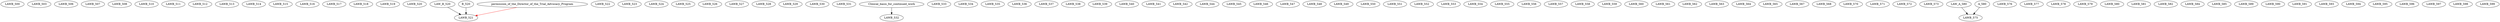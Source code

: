 digraph G {
    LAWB_500;
    LAWB_503;
    LAWB_506;
    LAWB_507;
    LAWB_508;
    LAWB_510;
    LAWB_511;
    LAWB_512;
    LAWB_513;
    LAWB_514;
    LAWB_515;
    LAWB_516;
    LAWB_517;
    LAWB_518;
    LAWB_519;
    LAWB_520;
    edge [color=black];
    LAW_B_520 -> LAWB_521;
    B_520 -> LAWB_521;
    edge [color=red];
    permission_of_the_Director_of_the_Trial_Advocacy_Program -> LAWB_521;
    LAWB_522;
    LAWB_523;
    LAWB_524;
    LAWB_525;
    LAWB_526;
    LAWB_527;
    LAWB_528;
    LAWB_529;
    LAWB_530;
    LAWB_531;
    edge [color=black];
    Clinical_basis_for_continued_work -> LAWB_532;
    LAWB_533;
    LAWB_534;
    LAWB_535;
    LAWB_536;
    LAWB_537;
    LAWB_538;
    LAWB_539;
    LAWB_540;
    LAWB_541;
    LAWB_542;
    LAWB_544;
    LAWB_545;
    LAWB_546;
    LAWB_547;
    LAWB_548;
    LAWB_549;
    LAWB_550;
    LAWB_551;
    LAWB_552;
    LAWB_553;
    LAWB_554;
    LAWB_555;
    LAWB_556;
    LAWB_557;
    LAWB_558;
    LAWB_559;
    LAWB_560;
    LAWB_561;
    LAWB_562;
    LAWB_563;
    LAWB_564;
    LAWB_565;
    LAWB_567;
    LAWB_568;
    LAWB_570;
    LAWB_571;
    LAWB_572;
    LAWB_573;
    edge [color=black];
    LAW_A_580 -> LAWB_575;
    A_580 -> LAWB_575;
    LAWB_576;
    LAWB_577;
    LAWB_578;
    LAWB_579;
    LAWB_580;
    LAWB_581;
    LAWB_582;
    LAWB_584;
    LAWB_585;
    LAWB_589;
    LAWB_590;
    LAWB_591;
    LAWB_593;
    LAWB_594;
    LAWB_595;
    LAWB_596;
    LAWB_597;
    LAWB_598;
    LAWB_599;
}
